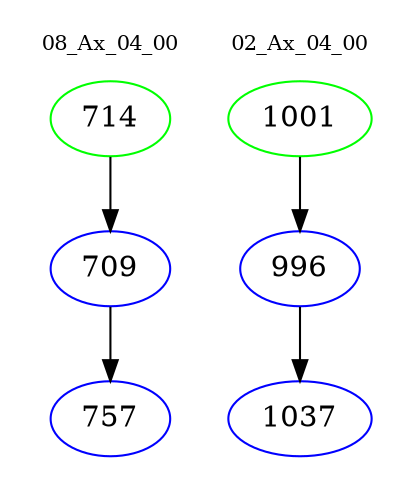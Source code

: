 digraph{
subgraph cluster_0 {
color = white
label = "08_Ax_04_00";
fontsize=10;
T0_714 [label="714", color="green"]
T0_714 -> T0_709 [color="black"]
T0_709 [label="709", color="blue"]
T0_709 -> T0_757 [color="black"]
T0_757 [label="757", color="blue"]
}
subgraph cluster_1 {
color = white
label = "02_Ax_04_00";
fontsize=10;
T1_1001 [label="1001", color="green"]
T1_1001 -> T1_996 [color="black"]
T1_996 [label="996", color="blue"]
T1_996 -> T1_1037 [color="black"]
T1_1037 [label="1037", color="blue"]
}
}
